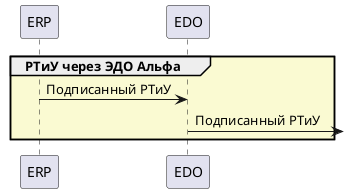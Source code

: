 @startuml
'title "РТиУ ТК Альфа через ЭДО"

group #LightGoldenRodYellow РТиУ через ЭДО Альфа
            ERP -> EDO: Подписанный РТиУ
            EDO -> : Подписанный РТиУ

        end

@enduml